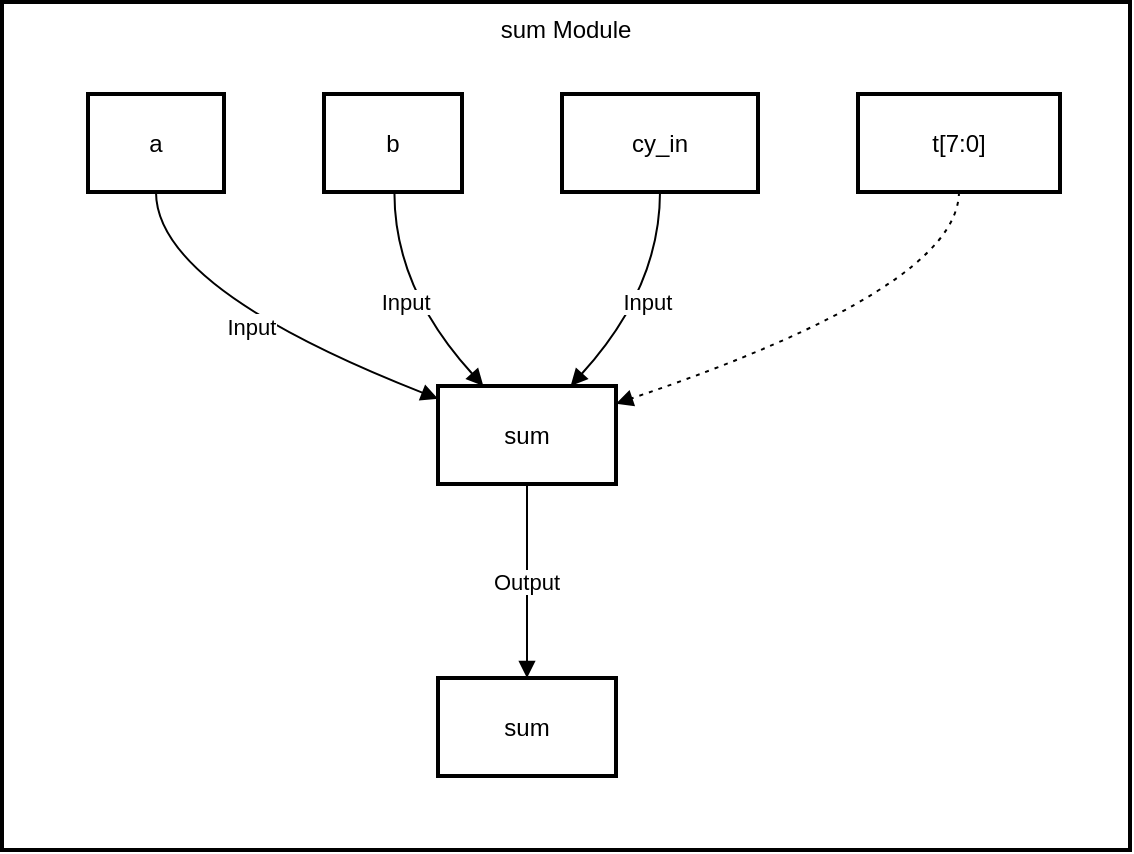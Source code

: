 <mxfile version="24.7.17">
  <diagram name="Page-1" id="NrheNTIjkuT95rya9VAQ">
    <mxGraphModel>
      <root>
        <mxCell id="0" />
        <mxCell id="1" parent="0" />
        <mxCell id="2" value="sum Module" style="whiteSpace=wrap;strokeWidth=2;verticalAlign=top;" vertex="1" parent="1">
          <mxGeometry x="8" y="8" width="564" height="424" as="geometry" />
        </mxCell>
        <mxCell id="3" value="a" style="whiteSpace=wrap;strokeWidth=2;" vertex="1" parent="2">
          <mxGeometry x="43" y="46" width="68" height="49" as="geometry" />
        </mxCell>
        <mxCell id="4" value="sum" style="whiteSpace=wrap;strokeWidth=2;" vertex="1" parent="2">
          <mxGeometry x="218" y="192" width="89" height="49" as="geometry" />
        </mxCell>
        <mxCell id="5" value="b" style="whiteSpace=wrap;strokeWidth=2;" vertex="1" parent="2">
          <mxGeometry x="161" y="46" width="69" height="49" as="geometry" />
        </mxCell>
        <mxCell id="6" value="cy_in" style="whiteSpace=wrap;strokeWidth=2;" vertex="1" parent="2">
          <mxGeometry x="280" y="46" width="98" height="49" as="geometry" />
        </mxCell>
        <mxCell id="7" value="sum" style="whiteSpace=wrap;strokeWidth=2;" vertex="1" parent="2">
          <mxGeometry x="218" y="338" width="89" height="49" as="geometry" />
        </mxCell>
        <mxCell id="8" value="t[7:0]" style="whiteSpace=wrap;strokeWidth=2;" vertex="1" parent="2">
          <mxGeometry x="428" y="46" width="101" height="49" as="geometry" />
        </mxCell>
        <mxCell id="9" value="Input" style="curved=1;startArrow=none;endArrow=block;exitX=0.5;exitY=0.98;entryX=0;entryY=0.13;" edge="1" parent="2" source="3" target="4">
          <mxGeometry relative="1" as="geometry">
            <Array as="points">
              <mxPoint x="77" y="143" />
            </Array>
          </mxGeometry>
        </mxCell>
        <mxCell id="10" value="Input" style="curved=1;startArrow=none;endArrow=block;exitX=0.51;exitY=0.98;entryX=0.25;entryY=-0.01;" edge="1" parent="2" source="5" target="4">
          <mxGeometry relative="1" as="geometry">
            <Array as="points">
              <mxPoint x="196" y="143" />
            </Array>
          </mxGeometry>
        </mxCell>
        <mxCell id="11" value="Input" style="curved=1;startArrow=none;endArrow=block;exitX=0.5;exitY=0.98;entryX=0.75;entryY=-0.01;" edge="1" parent="2" source="6" target="4">
          <mxGeometry relative="1" as="geometry">
            <Array as="points">
              <mxPoint x="329" y="143" />
            </Array>
          </mxGeometry>
        </mxCell>
        <mxCell id="12" value="Output" style="curved=1;startArrow=none;endArrow=block;exitX=0.5;exitY=0.99;entryX=0.5;entryY=0;" edge="1" parent="2" source="4" target="7">
          <mxGeometry relative="1" as="geometry">
            <Array as="points" />
          </mxGeometry>
        </mxCell>
        <mxCell id="13" value="" style="curved=1;dashed=1;dashPattern=2 3;startArrow=none;endArrow=block;exitX=0.5;exitY=0.98;entryX=1;entryY=0.18;" edge="1" parent="2" source="8" target="4">
          <mxGeometry relative="1" as="geometry">
            <Array as="points">
              <mxPoint x="478" y="143" />
            </Array>
          </mxGeometry>
        </mxCell>
      </root>
    </mxGraphModel>
  </diagram>
</mxfile>
